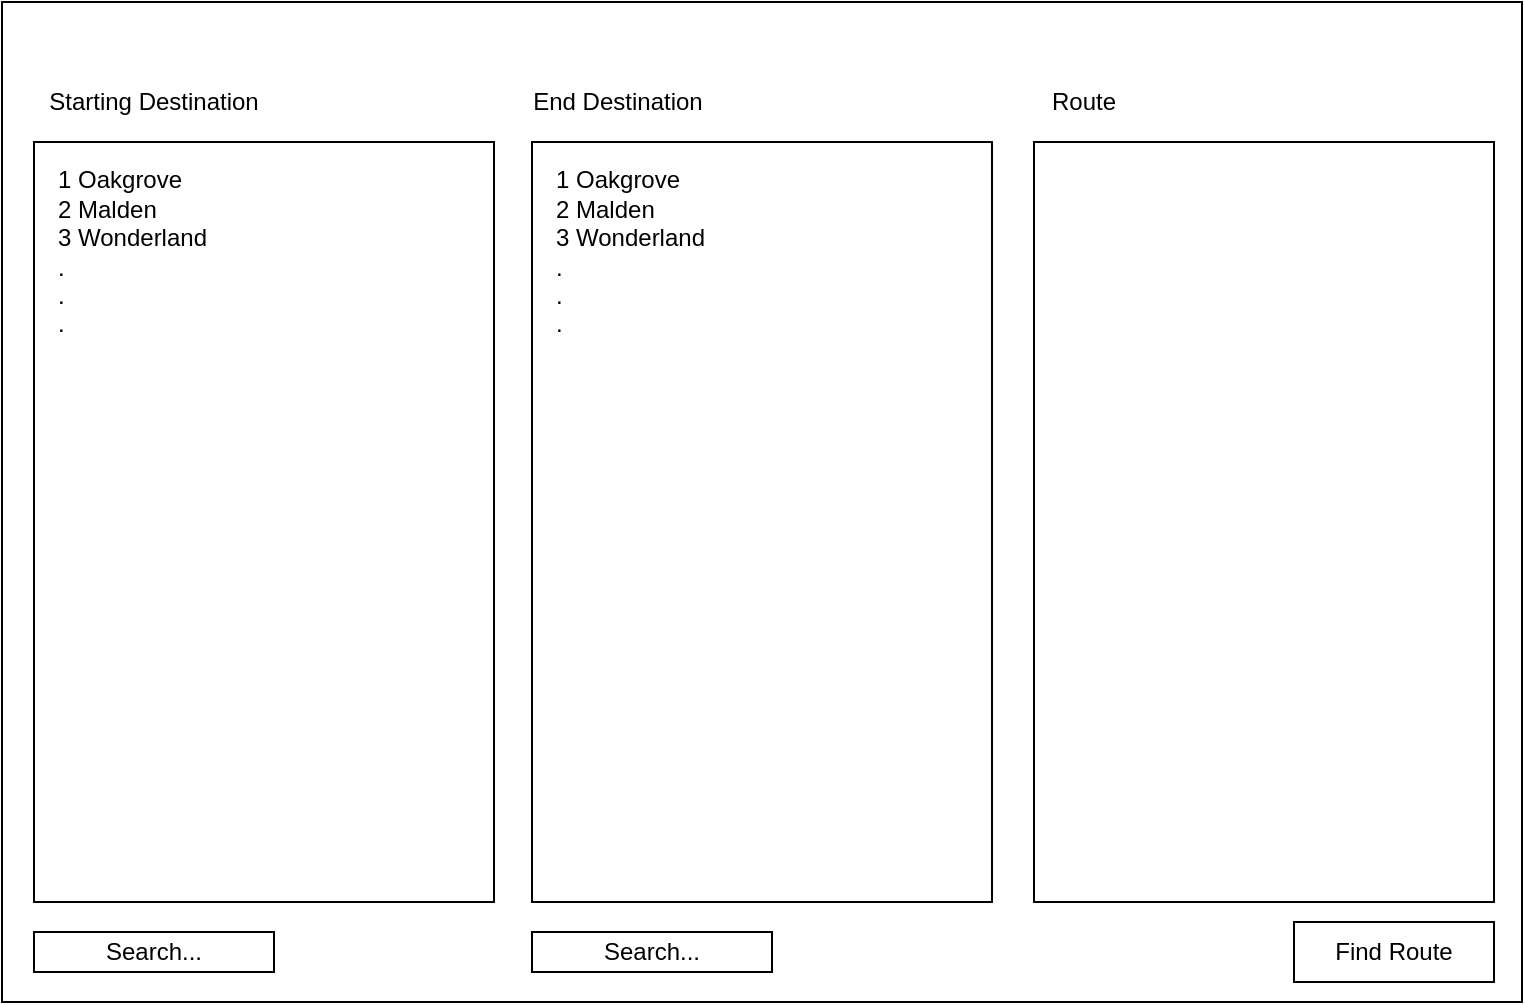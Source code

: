 <mxfile version="14.4.2" type="device"><diagram id="DZh990NQFoeyl2UqQJ4G" name="Page-1"><mxGraphModel dx="1038" dy="580" grid="1" gridSize="10" guides="1" tooltips="1" connect="1" arrows="1" fold="1" page="1" pageScale="1" pageWidth="827" pageHeight="1169" math="0" shadow="0"><root><mxCell id="0"/><mxCell id="1" parent="0"/><mxCell id="sJJYiIYRyWffdfqw9FxN-2" value="" style="rounded=0;whiteSpace=wrap;html=1;" vertex="1" parent="1"><mxGeometry x="34" y="30" width="760" height="500" as="geometry"/></mxCell><mxCell id="sJJYiIYRyWffdfqw9FxN-3" value="" style="rounded=0;whiteSpace=wrap;html=1;" vertex="1" parent="1"><mxGeometry x="50" y="100" width="230" height="380" as="geometry"/></mxCell><mxCell id="sJJYiIYRyWffdfqw9FxN-4" value="" style="rounded=0;whiteSpace=wrap;html=1;" vertex="1" parent="1"><mxGeometry x="299" y="100" width="230" height="380" as="geometry"/></mxCell><mxCell id="sJJYiIYRyWffdfqw9FxN-5" value="" style="rounded=0;whiteSpace=wrap;html=1;" vertex="1" parent="1"><mxGeometry x="550" y="100" width="230" height="380" as="geometry"/></mxCell><mxCell id="sJJYiIYRyWffdfqw9FxN-6" value="Starting Destination" style="text;html=1;strokeColor=none;fillColor=none;align=center;verticalAlign=middle;whiteSpace=wrap;rounded=0;" vertex="1" parent="1"><mxGeometry x="50" y="70" width="120" height="20" as="geometry"/></mxCell><mxCell id="sJJYiIYRyWffdfqw9FxN-7" value="End Destination" style="text;html=1;strokeColor=none;fillColor=none;align=center;verticalAlign=middle;whiteSpace=wrap;rounded=0;" vertex="1" parent="1"><mxGeometry x="294" y="70" width="96" height="20" as="geometry"/></mxCell><mxCell id="sJJYiIYRyWffdfqw9FxN-8" value="Route" style="text;html=1;strokeColor=none;fillColor=none;align=center;verticalAlign=middle;whiteSpace=wrap;rounded=0;" vertex="1" parent="1"><mxGeometry x="550" y="70" width="50" height="20" as="geometry"/></mxCell><mxCell id="sJJYiIYRyWffdfqw9FxN-9" value="Find Route" style="text;html=1;fillColor=none;align=center;verticalAlign=middle;whiteSpace=wrap;rounded=0;strokeColor=#000000;" vertex="1" parent="1"><mxGeometry x="680" y="490" width="100" height="30" as="geometry"/></mxCell><mxCell id="sJJYiIYRyWffdfqw9FxN-10" value="1 Oakgrove&lt;br&gt;2 Malden&lt;br&gt;&lt;div&gt;&lt;span&gt;3 Wonderland&lt;/span&gt;&lt;/div&gt;&lt;div&gt;&lt;span&gt;.&lt;/span&gt;&lt;/div&gt;&lt;div&gt;&lt;span&gt;.&lt;/span&gt;&lt;/div&gt;&lt;div&gt;&lt;span&gt;.&lt;/span&gt;&lt;/div&gt;" style="text;html=1;strokeColor=none;fillColor=none;align=left;verticalAlign=middle;whiteSpace=wrap;rounded=0;" vertex="1" parent="1"><mxGeometry x="60" y="110" width="210" height="90" as="geometry"/></mxCell><mxCell id="sJJYiIYRyWffdfqw9FxN-11" value="1 Oakgrove&lt;br&gt;2 Malden&lt;br&gt;&lt;div&gt;3 Wonderland&lt;/div&gt;&lt;div&gt;&lt;span&gt;.&lt;/span&gt;&lt;/div&gt;&lt;div&gt;&lt;span&gt;.&lt;/span&gt;&lt;/div&gt;&lt;div&gt;&lt;span&gt;.&lt;/span&gt;&lt;/div&gt;" style="text;html=1;strokeColor=none;fillColor=none;align=left;verticalAlign=middle;whiteSpace=wrap;rounded=0;" vertex="1" parent="1"><mxGeometry x="309" y="110" width="210" height="90" as="geometry"/></mxCell><mxCell id="sJJYiIYRyWffdfqw9FxN-18" value="Search..." style="rounded=0;whiteSpace=wrap;html=1;strokeColor=#000000;" vertex="1" parent="1"><mxGeometry x="50" y="495" width="120" height="20" as="geometry"/></mxCell><mxCell id="sJJYiIYRyWffdfqw9FxN-19" value="Search..." style="rounded=0;whiteSpace=wrap;html=1;strokeColor=#000000;" vertex="1" parent="1"><mxGeometry x="299" y="495" width="120" height="20" as="geometry"/></mxCell></root></mxGraphModel></diagram></mxfile>